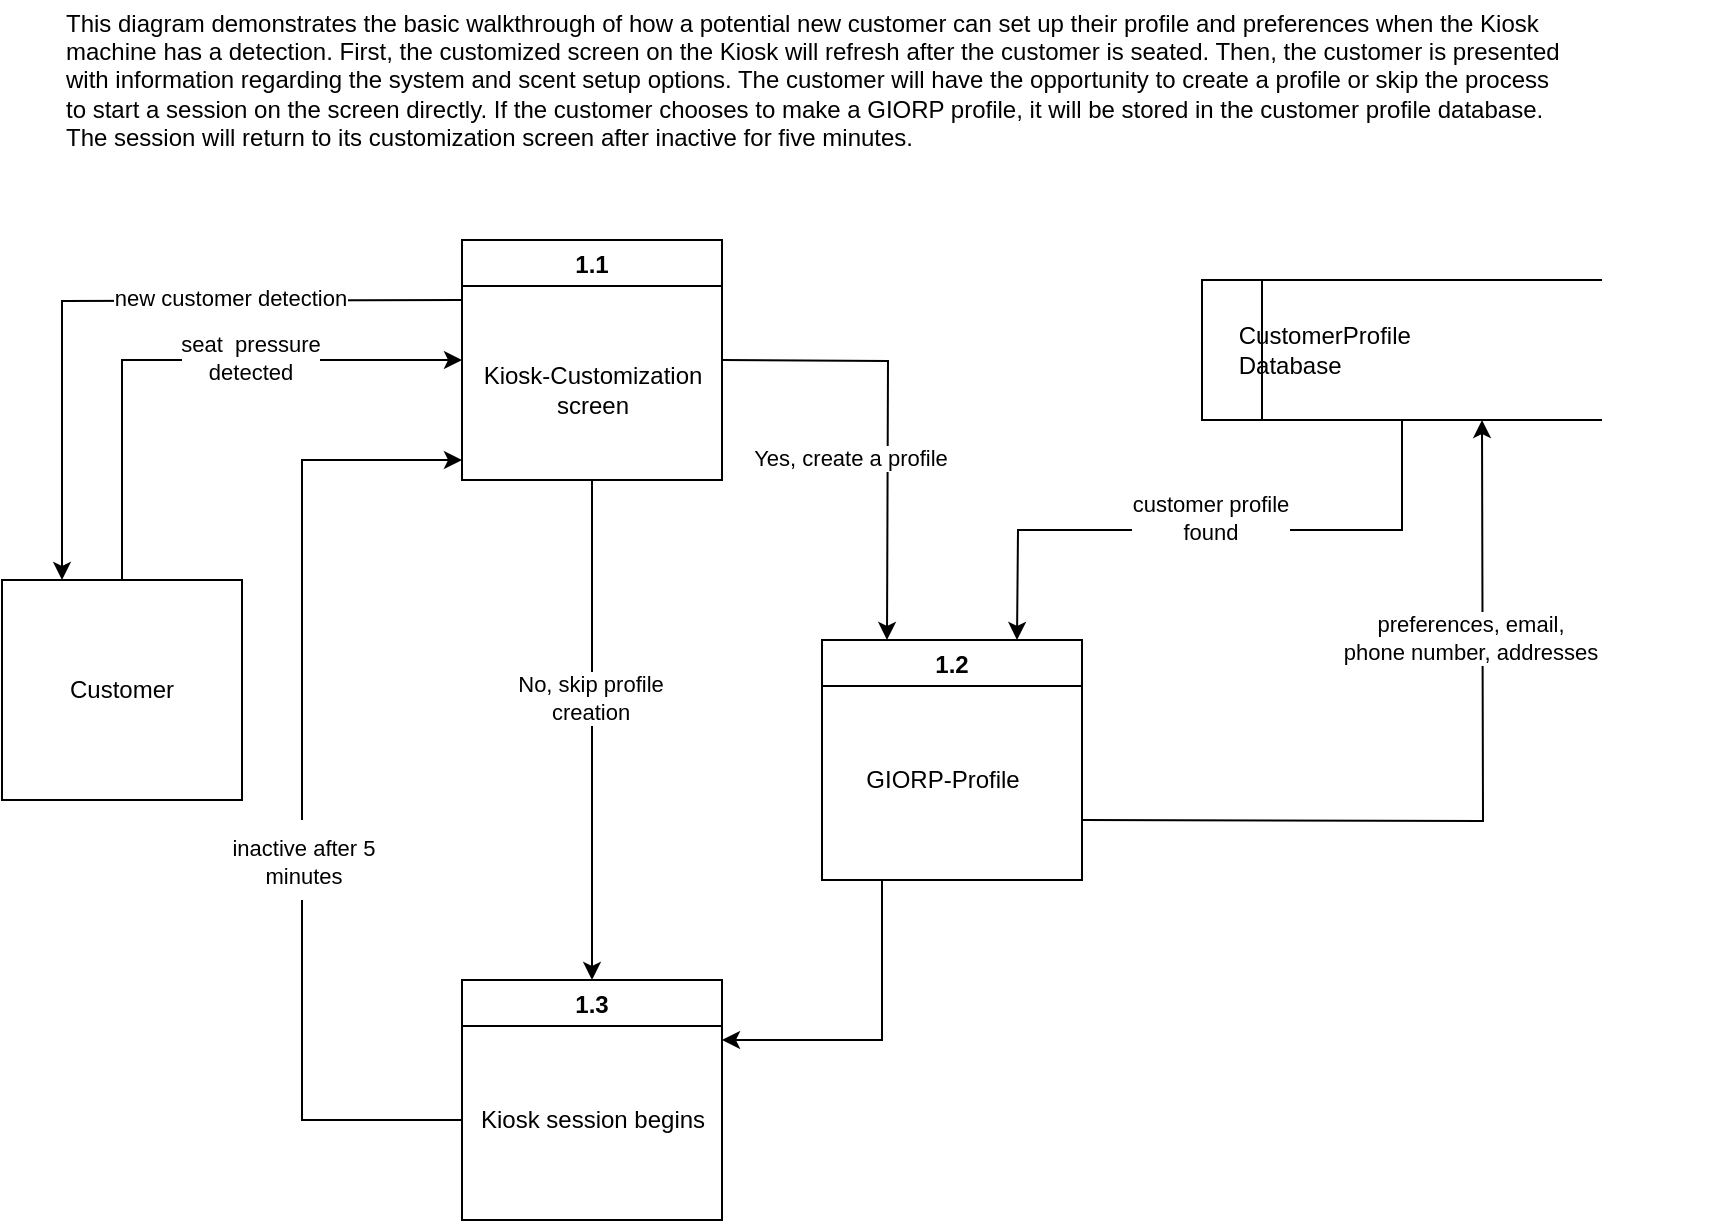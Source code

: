 <mxfile version="14.8.1" type="github">
  <diagram id="7RCecWEcFYl0perymGjm" name="Page-1">
    <mxGraphModel dx="1422" dy="705" grid="1" gridSize="10" guides="1" tooltips="1" connect="1" arrows="1" fold="1" page="1" pageScale="1" pageWidth="850" pageHeight="1100" math="0" shadow="0">
      <root>
        <mxCell id="0" />
        <mxCell id="1" parent="0" />
        <mxCell id="j9GdoZyd2gGU6jYM33GQ-5" style="edgeStyle=orthogonalEdgeStyle;rounded=0;orthogonalLoop=1;jettySize=auto;html=1;exitX=0;exitY=0.25;exitDx=0;exitDy=0;entryX=0.25;entryY=0;entryDx=0;entryDy=0;" parent="1" target="j9GdoZyd2gGU6jYM33GQ-2" edge="1">
          <mxGeometry relative="1" as="geometry">
            <mxPoint x="250" y="270" as="sourcePoint" />
          </mxGeometry>
        </mxCell>
        <mxCell id="HdTH4eyaSy8hDn4PNZNW-12" style="edgeStyle=orthogonalEdgeStyle;rounded=0;orthogonalLoop=1;jettySize=auto;html=1;exitX=1;exitY=0.5;exitDx=0;exitDy=0;entryX=0.25;entryY=0;entryDx=0;entryDy=0;" parent="1" edge="1">
          <mxGeometry relative="1" as="geometry">
            <mxPoint x="380" y="300" as="sourcePoint" />
            <mxPoint x="462.5" y="440" as="targetPoint" />
          </mxGeometry>
        </mxCell>
        <mxCell id="HdTH4eyaSy8hDn4PNZNW-20" style="edgeStyle=orthogonalEdgeStyle;rounded=0;orthogonalLoop=1;jettySize=auto;html=1;exitX=0.5;exitY=1;exitDx=0;exitDy=0;entryX=0.5;entryY=0;entryDx=0;entryDy=0;" parent="1" edge="1">
          <mxGeometry relative="1" as="geometry">
            <mxPoint x="315" y="360" as="sourcePoint" />
            <mxPoint x="315" y="610" as="targetPoint" />
          </mxGeometry>
        </mxCell>
        <mxCell id="NjR-eXge2UOkVljK5tXu-10" style="edgeStyle=orthogonalEdgeStyle;rounded=0;orthogonalLoop=1;jettySize=auto;html=1;exitX=0.5;exitY=0;exitDx=0;exitDy=0;entryX=0;entryY=0.5;entryDx=0;entryDy=0;" edge="1" parent="1" source="j9GdoZyd2gGU6jYM33GQ-2" target="NjR-eXge2UOkVljK5tXu-1">
          <mxGeometry relative="1" as="geometry" />
        </mxCell>
        <mxCell id="j9GdoZyd2gGU6jYM33GQ-2" value="Customer" style="rounded=0;whiteSpace=wrap;html=1;" parent="1" vertex="1">
          <mxGeometry x="20" y="410" width="120" height="110" as="geometry" />
        </mxCell>
        <mxCell id="HdTH4eyaSy8hDn4PNZNW-11" style="edgeStyle=orthogonalEdgeStyle;rounded=0;orthogonalLoop=1;jettySize=auto;html=1;exitX=0.5;exitY=1;exitDx=0;exitDy=0;entryX=1;entryY=0.25;entryDx=0;entryDy=0;" parent="1" edge="1">
          <mxGeometry relative="1" as="geometry">
            <Array as="points">
              <mxPoint x="460" y="560" />
              <mxPoint x="460" y="640" />
            </Array>
            <mxPoint x="495" y="560" as="sourcePoint" />
            <mxPoint x="380" y="640" as="targetPoint" />
          </mxGeometry>
        </mxCell>
        <mxCell id="HdTH4eyaSy8hDn4PNZNW-16" style="edgeStyle=orthogonalEdgeStyle;rounded=0;orthogonalLoop=1;jettySize=auto;html=1;exitX=1;exitY=0.75;exitDx=0;exitDy=0;" parent="1" edge="1">
          <mxGeometry relative="1" as="geometry">
            <mxPoint x="760" y="330" as="targetPoint" />
            <mxPoint x="560" y="530" as="sourcePoint" />
          </mxGeometry>
        </mxCell>
        <mxCell id="j9GdoZyd2gGU6jYM33GQ-15" value="seat&amp;nbsp; pressure &lt;br&gt;detected" style="edgeLabel;resizable=0;html=1;align=center;verticalAlign=middle;" parent="1" connectable="0" vertex="1">
          <mxGeometry x="270.003" y="210.002" as="geometry">
            <mxPoint x="-126" y="89" as="offset" />
          </mxGeometry>
        </mxCell>
        <mxCell id="j9GdoZyd2gGU6jYM33GQ-16" value="new customer detection" style="edgeLabel;resizable=0;html=1;align=center;verticalAlign=middle;" parent="1" connectable="0" vertex="1">
          <mxGeometry x="260.003" y="180.002" as="geometry">
            <mxPoint x="-126" y="89" as="offset" />
          </mxGeometry>
        </mxCell>
        <mxCell id="HdTH4eyaSy8hDn4PNZNW-17" style="edgeStyle=orthogonalEdgeStyle;rounded=0;orthogonalLoop=1;jettySize=auto;html=1;exitX=0.5;exitY=1;exitDx=0;exitDy=0;entryX=0.75;entryY=0;entryDx=0;entryDy=0;" parent="1" source="j9GdoZyd2gGU6jYM33GQ-19" edge="1">
          <mxGeometry relative="1" as="geometry">
            <mxPoint x="527.5" y="440" as="targetPoint" />
          </mxGeometry>
        </mxCell>
        <mxCell id="j9GdoZyd2gGU6jYM33GQ-19" value="&lt;span style=&quot;white-space: pre&quot;&gt;&lt;span style=&quot;white-space: pre&quot;&gt; &lt;span style=&quot;white-space: pre&quot;&gt; &lt;span style=&quot;white-space: pre&quot;&gt;	&lt;/span&gt;&lt;span style=&quot;white-space: pre&quot;&gt;	&lt;/span&gt;&lt;/span&gt;&lt;/span&gt;CustomerProfile &lt;br&gt;&lt;span style=&quot;white-space: pre&quot;&gt; &lt;/span&gt;&lt;span style=&quot;white-space: pre&quot;&gt; &lt;span style=&quot;white-space: pre&quot;&gt;	&lt;/span&gt;&lt;span style=&quot;white-space: pre&quot;&gt;	&lt;/span&gt;&lt;/span&gt;Database&lt;/span&gt;" style="html=1;dashed=0;whitespace=wrap;shape=mxgraph.dfd.dataStoreID;align=left;spacingLeft=3;points=[[0,0],[0.5,0],[1,0],[0,0.5],[1,0.5],[0,1],[0.5,1],[1,1]];" parent="1" vertex="1">
          <mxGeometry x="620" y="260" width="200" height="70" as="geometry" />
        </mxCell>
        <mxCell id="j9GdoZyd2gGU6jYM33GQ-24" value="Yes, create a profile" style="edgeLabel;resizable=0;html=1;align=center;verticalAlign=middle;" parent="1" connectable="0" vertex="1">
          <mxGeometry x="570.003" y="260.002" as="geometry">
            <mxPoint x="-126" y="89" as="offset" />
          </mxGeometry>
        </mxCell>
        <mxCell id="HdTH4eyaSy8hDn4PNZNW-2" value="preferences, email, &lt;br&gt;phone number, addresses" style="edgeLabel;resizable=0;html=1;align=center;verticalAlign=middle;" parent="1" connectable="0" vertex="1">
          <mxGeometry x="880.003" y="350.002" as="geometry">
            <mxPoint x="-126" y="89" as="offset" />
          </mxGeometry>
        </mxCell>
        <mxCell id="HdTH4eyaSy8hDn4PNZNW-15" value="customer profile &lt;br&gt;found" style="edgeLabel;resizable=0;html=1;align=center;verticalAlign=middle;" parent="1" connectable="0" vertex="1">
          <mxGeometry x="750.003" y="290.002" as="geometry">
            <mxPoint x="-126" y="89" as="offset" />
          </mxGeometry>
        </mxCell>
        <mxCell id="HdTH4eyaSy8hDn4PNZNW-19" value="No, skip profile&lt;br&gt;creation" style="edgeLabel;resizable=0;html=1;align=center;verticalAlign=middle;" parent="1" connectable="0" vertex="1">
          <mxGeometry x="440.003" y="380.002" as="geometry">
            <mxPoint x="-126" y="89" as="offset" />
          </mxGeometry>
        </mxCell>
        <mxCell id="NjR-eXge2UOkVljK5tXu-1" value="1.1" style="swimlane;" vertex="1" parent="1">
          <mxGeometry x="250" y="240" width="130" height="120" as="geometry" />
        </mxCell>
        <mxCell id="NjR-eXge2UOkVljK5tXu-2" value="&lt;span&gt;Kiosk-Customization&lt;/span&gt;&lt;br&gt;&lt;span&gt;screen&lt;/span&gt;" style="text;html=1;align=center;verticalAlign=middle;resizable=0;points=[];autosize=1;strokeColor=none;" vertex="1" parent="NjR-eXge2UOkVljK5tXu-1">
          <mxGeometry x="5" y="60" width="120" height="30" as="geometry" />
        </mxCell>
        <mxCell id="NjR-eXge2UOkVljK5tXu-3" value="1.2" style="swimlane;" vertex="1" parent="1">
          <mxGeometry x="430" y="440" width="130" height="120" as="geometry" />
        </mxCell>
        <mxCell id="NjR-eXge2UOkVljK5tXu-7" value="GIORP-Profile" style="text;html=1;align=center;verticalAlign=middle;resizable=0;points=[];autosize=1;strokeColor=none;" vertex="1" parent="NjR-eXge2UOkVljK5tXu-3">
          <mxGeometry x="15" y="60" width="90" height="20" as="geometry" />
        </mxCell>
        <mxCell id="NjR-eXge2UOkVljK5tXu-4" value="1.3" style="swimlane;" vertex="1" parent="1">
          <mxGeometry x="250" y="610" width="130" height="120" as="geometry" />
        </mxCell>
        <mxCell id="NjR-eXge2UOkVljK5tXu-5" value="&lt;span&gt;Kiosk session begins&lt;/span&gt;" style="text;html=1;align=center;verticalAlign=middle;resizable=0;points=[];autosize=1;strokeColor=none;" vertex="1" parent="NjR-eXge2UOkVljK5tXu-4">
          <mxGeometry y="60" width="130" height="20" as="geometry" />
        </mxCell>
        <mxCell id="NjR-eXge2UOkVljK5tXu-9" style="edgeStyle=orthogonalEdgeStyle;rounded=0;orthogonalLoop=1;jettySize=auto;html=1;startArrow=none;" edge="1" parent="1" source="NjR-eXge2UOkVljK5tXu-11">
          <mxGeometry relative="1" as="geometry">
            <mxPoint x="250" y="350" as="targetPoint" />
            <mxPoint x="250" y="680" as="sourcePoint" />
            <Array as="points">
              <mxPoint x="170" y="350" />
            </Array>
          </mxGeometry>
        </mxCell>
        <mxCell id="NjR-eXge2UOkVljK5tXu-11" value="&lt;div style=&quot;text-align: center&quot;&gt;&lt;font face=&quot;helvetica&quot;&gt;&lt;span style=&quot;font-size: 11px ; background-color: rgb(255 , 255 , 255)&quot;&gt;inactive after 5 minutes&lt;/span&gt;&lt;/font&gt;&lt;/div&gt;" style="text;whiteSpace=wrap;html=1;" vertex="1" parent="1">
          <mxGeometry x="120" y="530" width="100" height="40" as="geometry" />
        </mxCell>
        <mxCell id="NjR-eXge2UOkVljK5tXu-12" value="" style="edgeStyle=orthogonalEdgeStyle;rounded=0;orthogonalLoop=1;jettySize=auto;html=1;endArrow=none;" edge="1" parent="1" target="NjR-eXge2UOkVljK5tXu-11">
          <mxGeometry relative="1" as="geometry">
            <mxPoint x="250" y="350" as="targetPoint" />
            <mxPoint x="250" y="680" as="sourcePoint" />
            <Array as="points">
              <mxPoint x="170" y="680" />
            </Array>
          </mxGeometry>
        </mxCell>
        <mxCell id="NjR-eXge2UOkVljK5tXu-13" value="&lt;div&gt;This diagram demonstrates the basic walkthrough of how a potential new customer can set up their profile and preferences when the Kiosk machine has a detection. First, the customized screen on the Kiosk will refresh after the customer is seated. Then, the customer is presented with information regarding the system and scent setup options. The customer will have the opportunity to create a profile or skip the process to start a session on the screen directly. If the customer chooses to make a GIORP profile, it will be stored in the customer profile database. The session will return to its customization screen after inactive for five minutes.&amp;nbsp; &amp;nbsp;&lt;/div&gt;" style="text;html=1;strokeColor=none;fillColor=none;align=left;verticalAlign=middle;whiteSpace=wrap;rounded=0;" vertex="1" parent="1">
          <mxGeometry x="50" y="120" width="750" height="80" as="geometry" />
        </mxCell>
      </root>
    </mxGraphModel>
  </diagram>
</mxfile>
